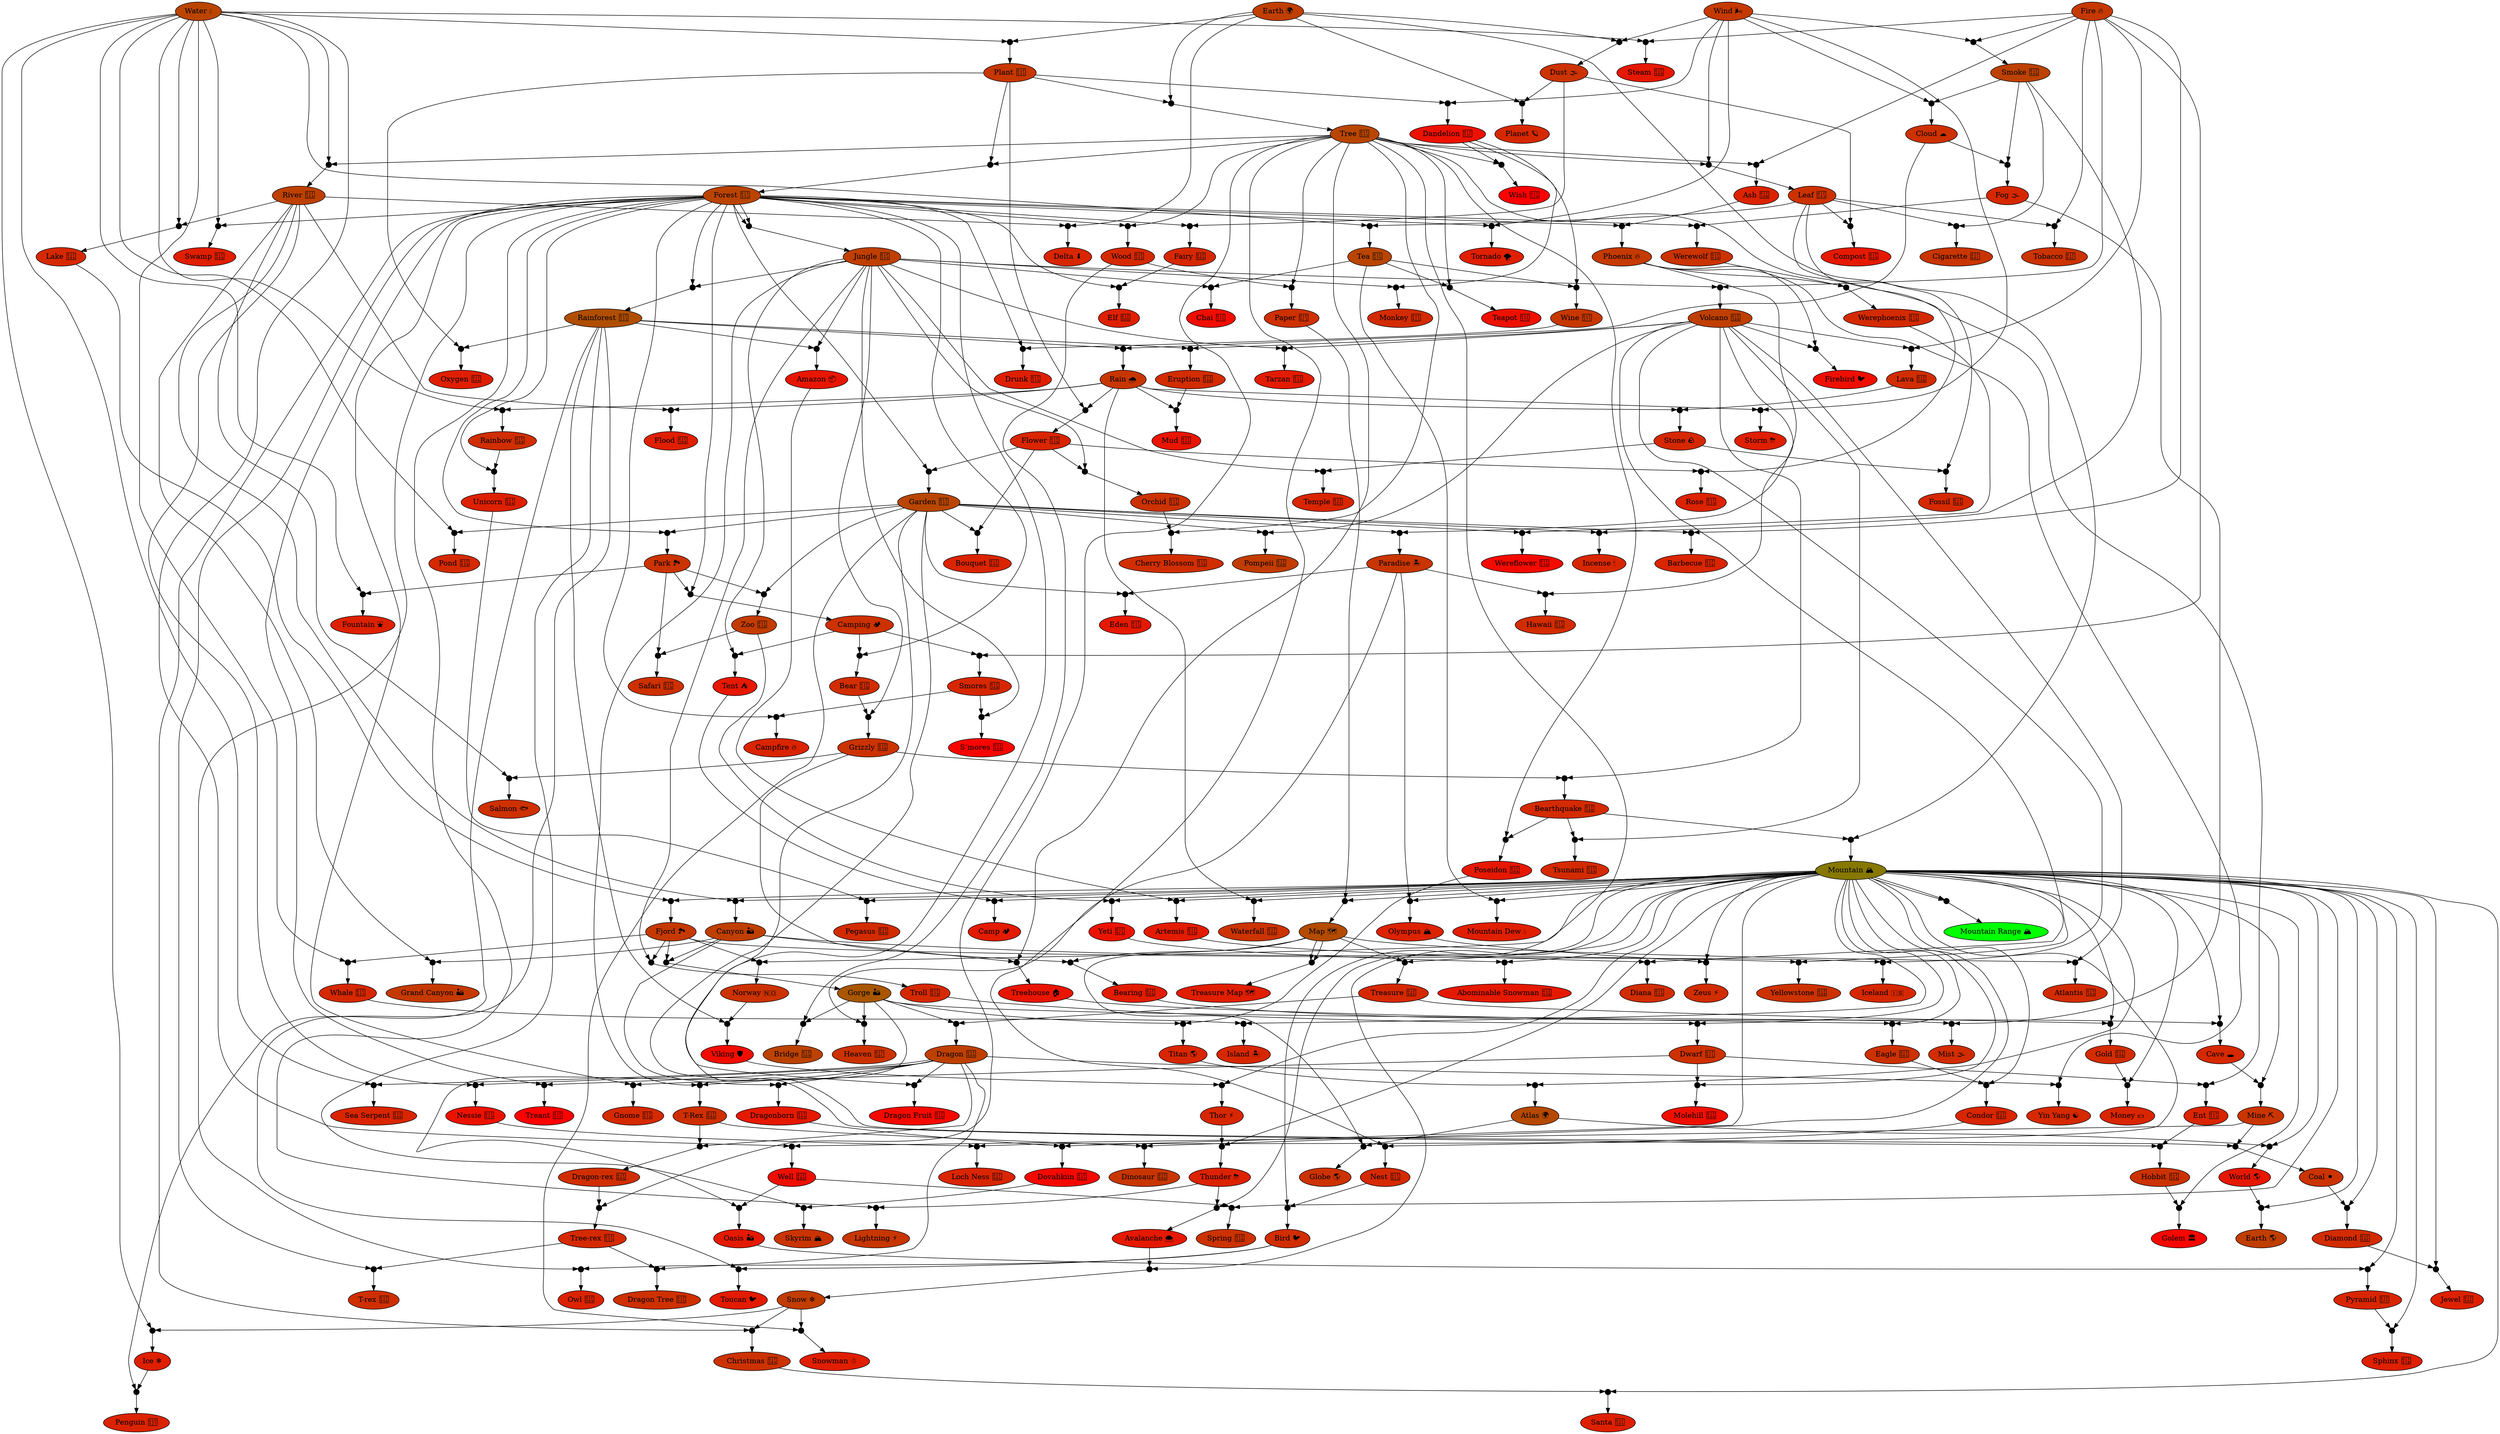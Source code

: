 digraph G {
	node [shape=ellipse style=filled]
	{
		rank=same
		1 [label="Water 💧" fillcolor="#ba4400"]
		4 [label="Earth 🌍" fillcolor="#c03e00"]
		3 [label="Wind 🌬️" fillcolor="#c53900"]
		2 [label="Fire 🔥" fillcolor="#c53900"]
	}
	{
		rank=same
		12 [label="Dust 🌫️" fillcolor="#cb3300"]
		15 [label="Smoke 💨" fillcolor="#bd4100"]
		8 [label="Plant 🌱" fillcolor="#c73700"]
		14 [label="Steam 💨" fillcolor="#e61800"]
	}
	{
		rank=same
		9 [label="Tree 🌳" fillcolor="#b84600"]
		144 [label="Cloud ☁️" fillcolor="#cd3100"]
		253 [label="Dandelion 🌼" fillcolor="#ed1100"]
		122 [label="Planet 🪐" fillcolor="#d62800"]
	}
	{
		rank=same
		10 [label="Forest 🌲" fillcolor="#bb4300"]
		33 [label="River 🌊" fillcolor="#be4000"]
		285 [label="Leaf 🍃" fillcolor="#cc3200"]
		17 [label="Ash 🌋" fillcolor="#db2300"]
		256 [label="Wish 🌠" fillcolor="#ff0000"]
		106 [label="Fog 🌫️" fillcolor="#d62800"]
	}
	{
		rank=same
		37 [label="Swamp 🐊" fillcolor="#e01e00"]
		27 [label="Wood 🌲" fillcolor="#d52900"]
		262 [label="Fairy 🧚" fillcolor="#d62800"]
		75 [label="Tornado 🌪️" fillcolor="#df1f00"]
		34 [label="Jungle 🌴" fillcolor="#bf3f00"]
		16 [label="Lake 🌊" fillcolor="#d62800"]
		104 [label="Phoenix 🔥" fillcolor="#c43a00"]
		234 [label="Tea 🍵" fillcolor="#b94500"]
		394 [label="Tobacco 🚬" fillcolor="#cb3300"]
		142 [label="Cigarette 🚬" fillcolor="#c93500"]
		366 [label="Compost 💩" fillcolor="#e51900"]
		264 [label="Werewolf 🐺" fillcolor="#cb3300"]
		1592 [label="Delta ⬇️" fillcolor="#d82600"]
	}
	{
		rank=same
		35 [label="Rainforest 🌳" fillcolor="#b04e00"]
		6 [label="Volcano 🌋" fillcolor="#bf3f00"]
		728 [label="Chai 🍵" fillcolor="#f10d00"]
		241 [label="Teapot 🍵" fillcolor="#ed1100"]
		28 [label="Paper 📃" fillcolor="#ce3000"]
		196 [label="Wine 🍷" fillcolor="#c73700"]
		191 [label="Monkey 🐒" fillcolor="#d32b00"]
		1386 [label="Elf 🧝" fillcolor="#de2000"]
		1563 [label="Werephoenix 🐤" fillcolor="#d42a00"]
	}
	{
		rank=same
		36 [label="Amazon 📦" fillcolor="#e81600"]
		7 [label="Lava 🌋" fillcolor="#d12d00"]
		101 [label="Eruption 🌋" fillcolor="#d22c00"]
		365 [label="Oxygen 💨" fillcolor="#df1f00"]
		114 [label="Firebird 🐦" fillcolor="#ef0f00"]
		193 [label="Tarzan 🌴" fillcolor="#e31b00"]
		149 [label="Rain 🌧️" fillcolor="#c83600"]
		268 [label="Drunk 🍺" fillcolor="#df1f00"]
	}
	{
		rank=same
		38 [label="Mud 💩" fillcolor="#e91500"]
		228 [label="Flower 🌸" fillcolor="#d92500"]
		148 [label="Rainbow 🌈" fillcolor="#d02e00"]
		11 [label="Stone 🪨" fillcolor="#d62800"]
		155 [label="Storm ⛈️" fillcolor="#df1f00"]
		217 [label="Flood 🌊" fillcolor="#df1f00"]
	}
	{
		rank=same
		252 [label="Unicorn 🦄" fillcolor="#de2000"]
		229 [label="Garden 🌱" fillcolor="#b84600"]
		667 [label="Temple 🏯" fillcolor="#d92500"]
		227 [label="Rose 🌹" fillcolor="#dc2200"]
		45 [label="Fossil 🦴" fillcolor="#d52900"]
		1420 [label="Orchid 🌺" fillcolor="#cc3200"]
	}
	{
		rank=same
		1009 [label="Park 🏞️" fillcolor="#cb3300"]
		724 [label="Pond 🐸" fillcolor="#d52900"]
		1010 [label="Barbecue 🍖" fillcolor="#d92500"]
		749 [label="Paradise 🏝️" fillcolor="#c93500"]
		286 [label="Pompeii 🌋" fillcolor="#c23c00"]
		911 [label="Incense 🕯️" fillcolor="#d72700"]
		1237 [label="Wereflower 🌸" fillcolor="#f40a00"]
		243 [label="Bouquet 💐" fillcolor="#da2400"]
		1213 [label="Cherry Blossom 🌸" fillcolor="#d02e00"]
	}
	{
		rank=same
		1557 [label="Camping 🏕️" fillcolor="#cd3100"]
		1558 [label="Zoo 🐘" fillcolor="#c23c00"]
		1560 [label="Eden 🌳" fillcolor="#e51900"]
		764 [label="Fountain ⛲" fillcolor="#dd2100"]
		596 [label="Hawaii 🌺" fillcolor="#d22c00"]
	}
	{
		rank=same
		1116 [label="Tent ⛺️" fillcolor="#e61800"]
		235 [label="Bear 🐻" fillcolor="#d12d00"]
		1559 [label="Smores 🍫" fillcolor="#d72700"]
		1561 [label="Safari 🐘" fillcolor="#ce3000"]
	}
	{
		rank=same
		1043 [label="S’mores 🍫" fillcolor="#f90500"]
		189 [label="Campfire 🔥" fillcolor="#da2400"]
		274 [label="Grizzly 🐻" fillcolor="#cb3300"]
	}
	{
		rank=same
		1562 [label="Bearthquake 🌋" fillcolor="#d42a00"]
		1520 [label="Salmon 🐟" fillcolor="#ce3000"]
	}
	{
		rank=same
		118 [label="Poseidon 🌊" fillcolor="#e61800"]
		156 [label="Tsunami 🌊" fillcolor="#d42a00"]
		5 [label="Mountain 🏔️" fillcolor="#867800"]
	}
	{
		rank=same
		284 [label="Mountain Range 🏔️" fillcolor="#00ff00"]
		282 [label="Canyon 🏜️" fillcolor="#bf3f00"]
		1243 [label="Mountain Dew 💧" fillcolor="#e01e00"]
		536 [label="Yeti 🧊" fillcolor="#eb1300"]
		636 [label="Fjord 🏞️" fillcolor="#c53900"]
		1564 [label="Artemis 🌙" fillcolor="#e31b00"]
		662 [label="Waterfall 🌊" fillcolor="#cb3300"]
		1577 [label="Camp 🏕️" fillcolor="#e31b00"]
		999 [label="Map 🗺️" fillcolor="#b34b00"]
		276 [label="Pegasus 🦄" fillcolor="#d32b00"]
		612 [label="Olympus 🏔️" fillcolor="#dc2200"]
	}
	{
		rank=same
		1363 [label="Norway 🇳🇴" fillcolor="#cc3200"]
		537 [label="Abominable Snowman 🐻" fillcolor="#e51900"]
		1565 [label="Diana 🌙" fillcolor="#d12d00"]
		133 [label="Whale 🐳" fillcolor="#d62800"]
		1566 [label="Grand Canyon 🏜️" fillcolor="#c53900"]
		1393 [label="Troll 👹" fillcolor="#d52900"]
		1571 [label="Treehouse 🏠" fillcolor="#e91500"]
		1575 [label="Yellowstone 🌋" fillcolor="#cc3200"]
		1576 [label="Gorge 🏜️" fillcolor="#a85600"]
		637 [label="Iceland 🇮🇸" fillcolor="#d62800"]
		180 [label="Treasure 💎" fillcolor="#d62800"]
		1128 [label="Treasure Map 🗺️" fillcolor="#e01e00"]
		117 [label="Atlantis 🌊" fillcolor="#d32b00"]
		1588 [label="Bearing 🧭" fillcolor="#e21c00"]
		673 [label="Zeus ⚡️" fillcolor="#d12d00"]
	}
	{
		rank=same
		116 [label="Island 🏝️" fillcolor="#d72700"]
		1567 [label="Dwarf 👑" fillcolor="#cd3100"]
		1073 [label="Viking 🛡️" fillcolor="#f10d00"]
		1110 [label="Eagle 🦅" fillcolor="#cd3100"]
		634 [label="Gold 💛" fillcolor="#d22c00"]
		40 [label="Dragon 🐉" fillcolor="#be4000"]
		1580 [label="Titan 🌎" fillcolor="#d82600"]
		293 [label="Mist 🌫️" fillcolor="#d12d00"]
		632 [label="Cave 🕳️" fillcolor="#d52900"]
		1591 [label="Heaven 🌌" fillcolor="#cc3200"]
		1593 [label="Bridge 🌉" fillcolor="#bc4200"]
	}
	{
		rank=same
		1568 [label="Molehill 🐀" fillcolor="#ef0f00"]
		1569 [label="Ent 🌳" fillcolor="#d92500"]
		1389 [label="Gnome 👺" fillcolor="#d52900"]
		1074 [label="Thor ⚡️" fillcolor="#d72700"]
		1572 [label="Condor 🦅" fillcolor="#d82600"]
		333 [label="Money 💵" fillcolor="#d92500"]
		1578 [label="Treant 🌲" fillcolor="#fc0200"]
		1579 [label="Dragon Fruit 🍍" fillcolor="#f40a00"]
		1581 [label="Atlas 🌍" fillcolor="#b54900"]
		782 [label="T-Rex 🦖" fillcolor="#cf2f00"]
		1131 [label="Dragonborn 🐉" fillcolor="#e51900"]
		42 [label="Sea Serpent 🐍" fillcolor="#d92500"]
		633 [label="Mine ⛏️" fillcolor="#c93500"]
		389 [label="Nessie 🐙" fillcolor="#ec1200"]
		1550 [label="Yin Yang ☯️" fillcolor="#d52900"]
	}
	{
		rank=same
		147 [label="Thunder ⛈️" fillcolor="#dc2200"]
		1570 [label="Hobbit 🍄" fillcolor="#cc3200"]
		1573 [label="Nest 🐣" fillcolor="#d52900"]
		1582 [label="World 🌎" fillcolor="#e61800"]
		1583 [label="Globe 🌎" fillcolor="#cc3200"]
		44 [label="Dinosaur 🦖" fillcolor="#c83600"]
		1584 [label="Dragon-rex 🐉" fillcolor="#d02e00"]
		1132 [label="Dovahkiin 🐉" fillcolor="#f60800"]
		607 [label="Coal ⚫️" fillcolor="#cb3300"]
		1589 [label="Well 🚰" fillcolor="#ef0f00"]
		422 [label="Loch Ness 🐊" fillcolor="#d92500"]
	}
	{
		rank=same
		360 [label="Avalanche 🌨️" fillcolor="#e51900"]
		145 [label="Lightning ⚡️" fillcolor="#c83600"]
		77 [label="Golem 🏛️" fillcolor="#f80600"]
		202 [label="Bird 🐦" fillcolor="#d12d00"]
		1444 [label="Earth 🌎" fillcolor="#c03e00"]
		1585 [label="Tree-rex 🌲" fillcolor="#d52900"]
		1419 [label="Skyrim 🏔️" fillcolor="#ca3400"]
		591 [label="Diamond 💎" fillcolor="#d32b00"]
		1590 [label="Spring 🌸" fillcolor="#cc3200"]
		138 [label="Oasis 🏜️" fillcolor="#e41a00"]
	}
	{
		rank=same
		541 [label="Snow ❄️" fillcolor="#c13d00"]
		1137 [label="Owl 🦉" fillcolor="#db2300"]
		1574 [label="Toucan 🐦" fillcolor="#e31b00"]
		1586 [label="Dragon Tree 🌵" fillcolor="#ce3000"]
		1587 [label="T-rex 🦖" fillcolor="#cf2f00"]
		606 [label="Jewel 💎" fillcolor="#dd2100"]
		54 [label="Pyramid 🗿" fillcolor="#d82600"]
	}
	{
		rank=same
		1390 [label="Christmas 🎄" fillcolor="#cc3200"]
		292 [label="Ice ❄️" fillcolor="#de2000"]
		542 [label="Snowman ☃️" fillcolor="#e01e00"]
		78 [label="Sphinx 🐫" fillcolor="#de2000"]
	}
	{
		rank=same
		1387 [label="Santa 🎅" fillcolor="#de2000"]
		205 [label="Penguin 🐧" fillcolor="#db2300"]
	}
	intermediate_133_5_116 [shape=point height=.15 width=.15]
	133 -> intermediate_133_5_116
	5 -> intermediate_133_5_116
	intermediate_133_5_116 -> 116
	intermediate_252_5_276 [shape=point height=.15 width=.15]
	252 -> intermediate_252_5_276
	5 -> intermediate_252_5_276
	intermediate_252_5_276 -> 276
	intermediate_40_10_1578 [shape=point height=.15 width=.15]
	40 -> intermediate_40_10_1578
	10 -> intermediate_40_10_1578
	intermediate_40_10_1578 -> 1578
	intermediate_253_34_191 [shape=point height=.15 width=.15]
	253 -> intermediate_253_34_191
	34 -> intermediate_253_34_191
	intermediate_253_34_191 -> 191
	intermediate_180_1576_40 [shape=point height=.15 width=.15]
	180 -> intermediate_180_1576_40
	1576 -> intermediate_180_1576_40
	intermediate_180_1576_40 -> 40
	intermediate_633_1_1589 [shape=point height=.15 width=.15]
	633 -> intermediate_633_1_1589
	1 -> intermediate_633_1_1589
	intermediate_633_1_1589 -> 1589
	intermediate_1573_9_202 [shape=point height=.15 width=.15]
	1573 -> intermediate_1573_9_202
	9 -> intermediate_1573_9_202
	intermediate_1573_9_202 -> 202
	intermediate_229_6_286 [shape=point height=.15 width=.15]
	229 -> intermediate_229_6_286
	6 -> intermediate_229_6_286
	intermediate_229_6_286 -> 286
	intermediate_118_1576_1580 [shape=point height=.15 width=.15]
	118 -> intermediate_118_1576_1580
	1576 -> intermediate_118_1576_1580
	intermediate_118_1576_1580 -> 1580
	intermediate_180_5_634 [shape=point height=.15 width=.15]
	180 -> intermediate_180_5_634
	5 -> intermediate_180_5_634
	intermediate_180_5_634 -> 634
	intermediate_1562_6_156 [shape=point height=.15 width=.15]
	1562 -> intermediate_1562_6_156
	6 -> intermediate_1562_6_156
	intermediate_1562_6_156 -> 156
	intermediate_1074_5_147 [shape=point height=.15 width=.15]
	1074 -> intermediate_1074_5_147
	5 -> intermediate_1074_5_147
	intermediate_1074_5_147 -> 147
	intermediate_1116_5_1577 [shape=point height=.15 width=.15]
	1116 -> intermediate_1116_5_1577
	5 -> intermediate_1116_5_1577
	intermediate_1116_5_1577 -> 1577
	intermediate_1110_5_1572 [shape=point height=.15 width=.15]
	1110 -> intermediate_1110_5_1572
	5 -> intermediate_1110_5_1572
	intermediate_1110_5_1572 -> 1572
	intermediate_274_6_1562 [shape=point height=.15 width=.15]
	274 -> intermediate_274_6_1562
	6 -> intermediate_274_6_1562
	intermediate_274_6_1562 -> 1562
	intermediate_1131_5_1132 [shape=point height=.15 width=.15]
	1131 -> intermediate_1131_5_1132
	5 -> intermediate_1131_5_1132
	intermediate_1131_5_1132 -> 1132
	intermediate_782_40_1584 [shape=point height=.15 width=.15]
	782 -> intermediate_782_40_1584
	40 -> intermediate_782_40_1584
	intermediate_782_40_1584 -> 1584
	intermediate_999_6_117 [shape=point height=.15 width=.15]
	999 -> intermediate_999_6_117
	6 -> intermediate_999_6_117
	intermediate_999_6_117 -> 117
	intermediate_5_5_284 [shape=point height=.15 width=.15]
	5 -> intermediate_5_5_284
	5 -> intermediate_5_5_284
	intermediate_5_5_284 -> 284
	intermediate_149_7_11 [shape=point height=.15 width=.15]
	149 -> intermediate_149_7_11
	7 -> intermediate_149_7_11
	intermediate_149_7_11 -> 11
	intermediate_27_1576_1593 [shape=point height=.15 width=.15]
	27 -> intermediate_27_1576_1593
	1576 -> intermediate_27_1576_1593
	intermediate_27_1576_1593 -> 1593
	intermediate_1582_5_1444 [shape=point height=.15 width=.15]
	1582 -> intermediate_1582_5_1444
	5 -> intermediate_1582_5_1444
	intermediate_1582_5_1444 -> 1444
	intermediate_1363_35_1073 [shape=point height=.15 width=.15]
	1363 -> intermediate_1363_35_1073
	35 -> intermediate_1363_35_1073
	intermediate_1363_35_1073 -> 1073
	intermediate_202_35_1574 [shape=point height=.15 width=.15]
	202 -> intermediate_202_35_1574
	35 -> intermediate_202_35_1574
	intermediate_202_35_1574 -> 1574
	intermediate_5_234_1243 [shape=point height=.15 width=.15]
	5 -> intermediate_5_234_1243
	234 -> intermediate_5_234_1243
	intermediate_5_234_1243 -> 1243
	intermediate_10_262_1386 [shape=point height=.15 width=.15]
	10 -> intermediate_10_262_1386
	262 -> intermediate_10_262_1386
	intermediate_10_262_1386 -> 1386
	intermediate_292_35_205 [shape=point height=.15 width=.15]
	292 -> intermediate_292_35_205
	35 -> intermediate_292_35_205
	intermediate_292_35_205 -> 205
	intermediate_11_285_45 [shape=point height=.15 width=.15]
	11 -> intermediate_11_285_45
	285 -> intermediate_11_285_45
	intermediate_11_285_45 -> 45
	intermediate_28_5_999 [shape=point height=.15 width=.15]
	28 -> intermediate_28_5_999
	5 -> intermediate_28_5_999
	intermediate_28_5_999 -> 999
	intermediate_607_5_591 [shape=point height=.15 width=.15]
	607 -> intermediate_607_5_591
	5 -> intermediate_607_5_591
	intermediate_607_5_591 -> 591
	intermediate_2_1_14 [shape=point height=.15 width=.15]
	2 -> intermediate_2_1_14
	1 -> intermediate_2_1_14
	intermediate_2_1_14 -> 14
	intermediate_1570_5_77 [shape=point height=.15 width=.15]
	1570 -> intermediate_1570_5_77
	5 -> intermediate_1570_5_77
	intermediate_1570_5_77 -> 77
	intermediate_282_9_1571 [shape=point height=.15 width=.15]
	282 -> intermediate_282_9_1571
	9 -> intermediate_282_9_1571
	intermediate_282_9_1571 -> 1571
	intermediate_541_10_1390 [shape=point height=.15 width=.15]
	541 -> intermediate_541_10_1390
	10 -> intermediate_541_10_1390
	intermediate_541_10_1390 -> 1390
	intermediate_636_6_637 [shape=point height=.15 width=.15]
	636 -> intermediate_636_6_637
	6 -> intermediate_636_6_637
	intermediate_636_6_637 -> 637
	intermediate_360_5_541 [shape=point height=.15 width=.15]
	360 -> intermediate_360_5_541
	5 -> intermediate_360_5_541
	intermediate_360_5_541 -> 541
	intermediate_40_1_42 [shape=point height=.15 width=.15]
	40 -> intermediate_40_1_42
	1 -> intermediate_40_1_42
	intermediate_40_1_42 -> 42
	intermediate_1009_1_764 [shape=point height=.15 width=.15]
	1009 -> intermediate_1009_1_764
	1 -> intermediate_1009_1_764
	intermediate_1009_1_764 -> 764
	intermediate_1559_34_1043 [shape=point height=.15 width=.15]
	1559 -> intermediate_1559_34_1043
	34 -> intermediate_1559_34_1043
	intermediate_1559_34_1043 -> 1043
	intermediate_5_33_282 [shape=point height=.15 width=.15]
	5 -> intermediate_5_33_282
	33 -> intermediate_5_33_282
	intermediate_5_33_282 -> 282
	intermediate_636_34_1393 [shape=point height=.15 width=.15]
	636 -> intermediate_636_34_1393
	34 -> intermediate_636_34_1393
	intermediate_636_34_1393 -> 1393
	intermediate_591_5_606 [shape=point height=.15 width=.15]
	591 -> intermediate_591_5_606
	5 -> intermediate_591_5_606
	intermediate_591_5_606 -> 606
	intermediate_33_40_389 [shape=point height=.15 width=.15]
	33 -> intermediate_33_40_389
	40 -> intermediate_33_40_389
	intermediate_33_40_389 -> 389
	intermediate_1393_5_1567 [shape=point height=.15 width=.15]
	1393 -> intermediate_1393_5_1567
	5 -> intermediate_1393_5_1567
	intermediate_1393_5_1567 -> 1567
	intermediate_1564_5_1565 [shape=point height=.15 width=.15]
	1564 -> intermediate_1564_5_1565
	5 -> intermediate_1564_5_1565
	intermediate_1564_5_1565 -> 1565
	intermediate_541_1_292 [shape=point height=.15 width=.15]
	541 -> intermediate_541_1_292
	1 -> intermediate_541_1_292
	intermediate_541_1_292 -> 292
	intermediate_749_5_612 [shape=point height=.15 width=.15]
	749 -> intermediate_749_5_612
	5 -> intermediate_749_5_612
	intermediate_749_5_612 -> 612
	intermediate_4_3_12 [shape=point height=.15 width=.15]
	4 -> intermediate_4_3_12
	3 -> intermediate_4_3_12
	intermediate_4_3_12 -> 12
	intermediate_1588_5_632 [shape=point height=.15 width=.15]
	1588 -> intermediate_1588_5_632
	5 -> intermediate_1588_5_632
	intermediate_1588_5_632 -> 632
	intermediate_536_5_537 [shape=point height=.15 width=.15]
	536 -> intermediate_536_5_537
	5 -> intermediate_536_5_537
	intermediate_536_5_537 -> 537
	intermediate_149_101_38 [shape=point height=.15 width=.15]
	149 -> intermediate_149_101_38
	101 -> intermediate_149_101_38
	intermediate_149_101_38 -> 38
	intermediate_636_5_1363 [shape=point height=.15 width=.15]
	636 -> intermediate_636_5_1363
	5 -> intermediate_636_5_1363
	intermediate_636_5_1363 -> 1363
	intermediate_1585_40_1586 [shape=point height=.15 width=.15]
	1585 -> intermediate_1585_40_1586
	40 -> intermediate_1585_40_1586
	intermediate_1585_40_1586 -> 1586
	intermediate_33_4_1592 [shape=point height=.15 width=.15]
	33 -> intermediate_33_4_1592
	4 -> intermediate_33_4_1592
	intermediate_33_4_1592 -> 1592
	intermediate_144_15_106 [shape=point height=.15 width=.15]
	144 -> intermediate_144_15_106
	15 -> intermediate_144_15_106
	intermediate_144_15_106 -> 106
	intermediate_229_1_724 [shape=point height=.15 width=.15]
	229 -> intermediate_229_1_724
	1 -> intermediate_229_1_724
	intermediate_229_1_724 -> 724
	intermediate_36_5_1564 [shape=point height=.15 width=.15]
	36 -> intermediate_36_5_1564
	5 -> intermediate_36_5_1564
	intermediate_36_5_1564 -> 1564
	intermediate_749_6_596 [shape=point height=.15 width=.15]
	749 -> intermediate_749_6_596
	6 -> intermediate_749_6_596
	intermediate_749_6_596 -> 596
	intermediate_264_104_1563 [shape=point height=.15 width=.15]
	264 -> intermediate_264_104_1563
	104 -> intermediate_264_104_1563
	intermediate_264_104_1563 -> 1563
	intermediate_149_5_662 [shape=point height=.15 width=.15]
	149 -> intermediate_149_5_662
	5 -> intermediate_149_5_662
	intermediate_149_5_662 -> 662
	intermediate_202_10_1137 [shape=point height=.15 width=.15]
	202 -> intermediate_202_10_1137
	10 -> intermediate_202_10_1137
	intermediate_202_10_1137 -> 1137
	intermediate_389_5_422 [shape=point height=.15 width=.15]
	389 -> intermediate_389_5_422
	5 -> intermediate_389_5_422
	intermediate_389_5_422 -> 422
	intermediate_1559_10_189 [shape=point height=.15 width=.15]
	1559 -> intermediate_1559_10_189
	10 -> intermediate_1559_10_189
	intermediate_1559_10_189 -> 189
	intermediate_8_3_253 [shape=point height=.15 width=.15]
	8 -> intermediate_8_3_253
	3 -> intermediate_8_3_253
	intermediate_8_3_253 -> 253
	intermediate_106_10_264 [shape=point height=.15 width=.15]
	106 -> intermediate_106_10_264
	10 -> intermediate_106_10_264
	intermediate_106_10_264 -> 264
	intermediate_8_149_228 [shape=point height=.15 width=.15]
	8 -> intermediate_8_149_228
	149 -> intermediate_8_149_228
	intermediate_8_149_228 -> 228
	intermediate_149_33_217 [shape=point height=.15 width=.15]
	149 -> intermediate_149_33_217
	33 -> intermediate_149_33_217
	intermediate_149_33_217 -> 217
	intermediate_1557_10_235 [shape=point height=.15 width=.15]
	1557 -> intermediate_1557_10_235
	10 -> intermediate_1557_10_235
	intermediate_1557_10_235 -> 235
	intermediate_147_10_145 [shape=point height=.15 width=.15]
	147 -> intermediate_147_10_145
	10 -> intermediate_147_10_145
	intermediate_147_10_145 -> 145
	intermediate_34_40_782 [shape=point height=.15 width=.15]
	34 -> intermediate_34_40_782
	40 -> intermediate_34_40_782
	intermediate_34_40_782 -> 782
	intermediate_149_3_155 [shape=point height=.15 width=.15]
	149 -> intermediate_149_3_155
	3 -> intermediate_149_3_155
	intermediate_149_3_155 -> 155
	intermediate_228_10_229 [shape=point height=.15 width=.15]
	228 -> intermediate_228_10_229
	10 -> intermediate_228_10_229
	intermediate_228_10_229 -> 229
	intermediate_2_3_15 [shape=point height=.15 width=.15]
	2 -> intermediate_2_3_15
	3 -> intermediate_2_3_15
	intermediate_2_3_15 -> 15
	intermediate_10_229_1009 [shape=point height=.15 width=.15]
	10 -> intermediate_10_229_1009
	229 -> intermediate_10_229_1009
	intermediate_10_229_1009 -> 1009
	intermediate_9_2_17 [shape=point height=.15 width=.15]
	9 -> intermediate_9_2_17
	2 -> intermediate_9_2_17
	intermediate_9_2_17 -> 17
	intermediate_54_5_78 [shape=point height=.15 width=.15]
	54 -> intermediate_54_5_78
	5 -> intermediate_54_5_78
	intermediate_54_5_78 -> 78
	intermediate_12_4_122 [shape=point height=.15 width=.15]
	12 -> intermediate_12_4_122
	4 -> intermediate_12_4_122
	intermediate_12_4_122 -> 122
	intermediate_285_1_234 [shape=point height=.15 width=.15]
	285 -> intermediate_285_1_234
	1 -> intermediate_285_1_234
	intermediate_285_1_234 -> 234
	intermediate_16_5_636 [shape=point height=.15 width=.15]
	16 -> intermediate_16_5_636
	5 -> intermediate_16_5_636
	intermediate_16_5_636 -> 636
	intermediate_636_1_133 [shape=point height=.15 width=.15]
	636 -> intermediate_636_1_133
	1 -> intermediate_636_1_133
	intermediate_636_1_133 -> 133
	intermediate_10_196_268 [shape=point height=.15 width=.15]
	10 -> intermediate_10_196_268
	196 -> intermediate_10_196_268
	intermediate_10_196_268 -> 268
	intermediate_1132_35_1419 [shape=point height=.15 width=.15]
	1132 -> intermediate_1132_35_1419
	35 -> intermediate_1132_35_1419
	intermediate_1132_35_1419 -> 1419
	intermediate_1580_5_1581 [shape=point height=.15 width=.15]
	1580 -> intermediate_1580_5_1581
	5 -> intermediate_1580_5_1581
	intermediate_1580_5_1581 -> 1581
	intermediate_9_3_285 [shape=point height=.15 width=.15]
	9 -> intermediate_9_3_285
	3 -> intermediate_9_3_285
	intermediate_9_3_285 -> 285
	intermediate_15_229_911 [shape=point height=.15 width=.15]
	15 -> intermediate_15_229_911
	229 -> intermediate_15_229_911
	intermediate_15_229_911 -> 911
	intermediate_149_1_148 [shape=point height=.15 width=.15]
	149 -> intermediate_149_1_148
	1 -> intermediate_149_1_148
	intermediate_149_1_148 -> 148
	intermediate_749_229_1560 [shape=point height=.15 width=.15]
	749 -> intermediate_749_229_1560
	229 -> intermediate_749_229_1560
	intermediate_749_229_1560 -> 1560
	intermediate_999_999_1128 [shape=point height=.15 width=.15]
	999 -> intermediate_999_999_1128
	999 -> intermediate_999_999_1128
	intermediate_999_999_1128 -> 1128
	intermediate_1589_5_1590 [shape=point height=.15 width=.15]
	1589 -> intermediate_1589_5_1590
	5 -> intermediate_1589_5_1590
	intermediate_1589_5_1590 -> 1590
	intermediate_34_2_6 [shape=point height=.15 width=.15]
	34 -> intermediate_34_2_6
	2 -> intermediate_34_2_6
	intermediate_34_2_6 -> 6
	intermediate_234_34_728 [shape=point height=.15 width=.15]
	234 -> intermediate_234_34_728
	34 -> intermediate_234_34_728
	intermediate_234_34_728 -> 728
	intermediate_15_3_144 [shape=point height=.15 width=.15]
	15 -> intermediate_15_3_144
	3 -> intermediate_15_3_144
	intermediate_15_3_144 -> 144
	intermediate_1589_1576_138 [shape=point height=.15 width=.15]
	1589 -> intermediate_1589_1576_138
	1576 -> intermediate_1589_1576_138
	intermediate_1589_1576_138 -> 138
	intermediate_34_10_35 [shape=point height=.15 width=.15]
	34 -> intermediate_34_10_35
	10 -> intermediate_34_10_35
	intermediate_34_10_35 -> 35
	intermediate_2_285_394 [shape=point height=.15 width=.15]
	2 -> intermediate_2_285_394
	285 -> intermediate_2_285_394
	intermediate_2_285_394 -> 394
	intermediate_1567_10_1389 [shape=point height=.15 width=.15]
	1567 -> intermediate_1567_10_1389
	10 -> intermediate_1567_10_1389
	intermediate_1567_10_1389 -> 1389
	intermediate_6_104_114 [shape=point height=.15 width=.15]
	6 -> intermediate_6_104_114
	104 -> intermediate_6_104_114
	intermediate_6_104_114 -> 114
	intermediate_33_282_1566 [shape=point height=.15 width=.15]
	33 -> intermediate_33_282_1566
	282 -> intermediate_33_282_1566
	intermediate_33_282_1566 -> 1566
	intermediate_10_1_37 [shape=point height=.15 width=.15]
	10 -> intermediate_10_1_37
	1 -> intermediate_10_1_37
	intermediate_10_1_37 -> 37
	intermediate_253_234_196 [shape=point height=.15 width=.15]
	253 -> intermediate_253_234_196
	234 -> intermediate_253_234_196
	intermediate_253_234_196 -> 196
	intermediate_6_35_101 [shape=point height=.15 width=.15]
	6 -> intermediate_6_35_101
	35 -> intermediate_6_35_101
	intermediate_6_35_101 -> 101
	intermediate_1009_1558_1561 [shape=point height=.15 width=.15]
	1009 -> intermediate_1009_1558_1561
	1558 -> intermediate_1009_1558_1561
	intermediate_1009_1558_1561 -> 1561
	intermediate_633_10_607 [shape=point height=.15 width=.15]
	633 -> intermediate_633_10_607
	10 -> intermediate_633_10_607
	intermediate_633_10_607 -> 607
	intermediate_1563_229_1237 [shape=point height=.15 width=.15]
	1563 -> intermediate_1563_229_1237
	229 -> intermediate_1563_229_1237
	intermediate_1563_229_1237 -> 1237
	intermediate_10_17_104 [shape=point height=.15 width=.15]
	10 -> intermediate_10_17_104
	17 -> intermediate_10_17_104
	intermediate_10_17_104 -> 104
	intermediate_138_5_54 [shape=point height=.15 width=.15]
	138 -> intermediate_138_5_54
	5 -> intermediate_138_5_54
	intermediate_138_5_54 -> 54
	intermediate_10_12_262 [shape=point height=.15 width=.15]
	10 -> intermediate_10_12_262
	12 -> intermediate_10_12_262
	intermediate_10_12_262 -> 262
	intermediate_9_234_241 [shape=point height=.15 width=.15]
	9 -> intermediate_9_234_241
	234 -> intermediate_9_234_241
	intermediate_9_234_241 -> 241
	intermediate_1_4_8 [shape=point height=.15 width=.15]
	1 -> intermediate_1_4_8
	4 -> intermediate_1_4_8
	intermediate_1_4_8 -> 8
	intermediate_282_6_1575 [shape=point height=.15 width=.15]
	282 -> intermediate_282_6_1575
	6 -> intermediate_282_6_1575
	intermediate_282_6_1575 -> 1575
	intermediate_35_8_365 [shape=point height=.15 width=.15]
	35 -> intermediate_35_8_365
	8 -> intermediate_35_8_365
	intermediate_35_8_365 -> 365
	intermediate_229_2_1010 [shape=point height=.15 width=.15]
	229 -> intermediate_229_2_1010
	2 -> intermediate_229_2_1010
	intermediate_229_2_1010 -> 1010
	intermediate_749_1576_1591 [shape=point height=.15 width=.15]
	749 -> intermediate_749_1576_1591
	1576 -> intermediate_749_1576_1591
	intermediate_749_1576_1591 -> 1591
	intermediate_1390_5_1387 [shape=point height=.15 width=.15]
	1390 -> intermediate_1390_5_1387
	5 -> intermediate_1390_5_1387
	intermediate_1390_5_1387 -> 1387
	intermediate_282_40_1131 [shape=point height=.15 width=.15]
	282 -> intermediate_282_40_1131
	40 -> intermediate_282_40_1131
	intermediate_282_40_1131 -> 1131
	intermediate_541_229_542 [shape=point height=.15 width=.15]
	541 -> intermediate_541_229_542
	229 -> intermediate_541_229_542
	intermediate_541_229_542 -> 542
	intermediate_612_5_673 [shape=point height=.15 width=.15]
	612 -> intermediate_612_5_673
	5 -> intermediate_612_5_673
	intermediate_612_5_673 -> 673
	intermediate_33_1_16 [shape=point height=.15 width=.15]
	33 -> intermediate_33_1_16
	1 -> intermediate_33_1_16
	intermediate_33_1_16 -> 16
	intermediate_1009_229_1558 [shape=point height=.15 width=.15]
	1009 -> intermediate_1009_229_1558
	229 -> intermediate_1009_229_1558
	intermediate_1009_229_1558 -> 1558
	intermediate_106_1576_293 [shape=point height=.15 width=.15]
	106 -> intermediate_106_1576_293
	1576 -> intermediate_106_1576_293
	intermediate_106_1576_293 -> 293
	intermediate_9_1_33 [shape=point height=.15 width=.15]
	9 -> intermediate_9_1_33
	1 -> intermediate_9_1_33
	intermediate_9_1_33 -> 33
	intermediate_10_148_252 [shape=point height=.15 width=.15]
	10 -> intermediate_10_148_252
	148 -> intermediate_10_148_252
	intermediate_10_148_252 -> 252
	intermediate_144_35_149 [shape=point height=.15 width=.15]
	144 -> intermediate_144_35_149
	35 -> intermediate_144_35_149
	intermediate_144_35_149 -> 149
	intermediate_235_34_274 [shape=point height=.15 width=.15]
	235 -> intermediate_235_34_274
	34 -> intermediate_235_34_274
	intermediate_235_34_274 -> 274
	intermediate_1571_5_1110 [shape=point height=.15 width=.15]
	1571 -> intermediate_1571_5_1110
	5 -> intermediate_1571_5_1110
	intermediate_1571_5_1110 -> 1110
	intermediate_782_5_44 [shape=point height=.15 width=.15]
	782 -> intermediate_782_5_44
	5 -> intermediate_782_5_44
	intermediate_782_5_44 -> 44
	intermediate_1562_4_5 [shape=point height=.15 width=.15]
	1562 -> intermediate_1562_4_5
	4 -> intermediate_1562_4_5
	intermediate_1562_4_5 -> 5
	intermediate_34_6_193 [shape=point height=.15 width=.15]
	34 -> intermediate_34_6_193
	6 -> intermediate_34_6_193
	intermediate_34_6_193 -> 193
	intermediate_1073_5_1074 [shape=point height=.15 width=.15]
	1073 -> intermediate_1073_5_1074
	5 -> intermediate_1073_5_1074
	intermediate_1073_5_1074 -> 1074
	intermediate_1567_9_1569 [shape=point height=.15 width=.15]
	1567 -> intermediate_1567_9_1569
	9 -> intermediate_1567_9_1569
	intermediate_1567_9_1569 -> 1569
	intermediate_11_34_667 [shape=point height=.15 width=.15]
	11 -> intermediate_11_34_667
	34 -> intermediate_11_34_667
	intermediate_11_34_667 -> 667
	intermediate_1567_5_1568 [shape=point height=.15 width=.15]
	1567 -> intermediate_1567_5_1568
	5 -> intermediate_1567_5_1568
	intermediate_1567_5_1568 -> 1568
	intermediate_104_40_1550 [shape=point height=.15 width=.15]
	104 -> intermediate_104_40_1550
	40 -> intermediate_104_40_1550
	intermediate_104_40_1550 -> 1550
	intermediate_2_6_7 [shape=point height=.15 width=.15]
	2 -> intermediate_2_6_7
	6 -> intermediate_2_6_7
	intermediate_2_6_7 -> 7
	intermediate_636_282_1576 [shape=point height=.15 width=.15]
	636 -> intermediate_636_282_1576
	282 -> intermediate_636_282_1576
	intermediate_636_282_1576 -> 1576
	intermediate_274_999_1588 [shape=point height=.15 width=.15]
	274 -> intermediate_274_999_1588
	999 -> intermediate_274_999_1588
	intermediate_274_999_1588 -> 1588
	intermediate_1585_10_1587 [shape=point height=.15 width=.15]
	1585 -> intermediate_1585_10_1587
	10 -> intermediate_1585_10_1587
	intermediate_1585_10_1587 -> 1587
	intermediate_1581_5_1582 [shape=point height=.15 width=.15]
	1581 -> intermediate_1581_5_1582
	5 -> intermediate_1581_5_1582
	intermediate_1581_5_1582 -> 1582
	intermediate_1584_9_1585 [shape=point height=.15 width=.15]
	1584 -> intermediate_1584_9_1585
	9 -> intermediate_1584_9_1585
	intermediate_1584_9_1585 -> 1585
	intermediate_1569_229_1570 [shape=point height=.15 width=.15]
	1569 -> intermediate_1569_229_1570
	229 -> intermediate_1569_229_1570
	intermediate_1569_229_1570 -> 1570
	intermediate_228_34_1420 [shape=point height=.15 width=.15]
	228 -> intermediate_228_34_1420
	34 -> intermediate_228_34_1420
	intermediate_228_34_1420 -> 1420
	intermediate_40_229_1579 [shape=point height=.15 width=.15]
	40 -> intermediate_40_229_1579
	229 -> intermediate_40_229_1579
	intermediate_40_229_1579 -> 1579
	intermediate_1562_9_118 [shape=point height=.15 width=.15]
	1562 -> intermediate_1562_9_118
	9 -> intermediate_1562_9_118
	intermediate_1562_9_118 -> 118
	intermediate_634_5_333 [shape=point height=.15 width=.15]
	634 -> intermediate_634_5_333
	5 -> intermediate_634_5_333
	intermediate_634_5_333 -> 333
	intermediate_5_1558_536 [shape=point height=.15 width=.15]
	5 -> intermediate_5_1558_536
	1558 -> intermediate_5_1558_536
	intermediate_5_1558_536 -> 536
	intermediate_228_285_227 [shape=point height=.15 width=.15]
	228 -> intermediate_228_285_227
	285 -> intermediate_228_285_227
	intermediate_228_285_227 -> 227
	intermediate_10_10_34 [shape=point height=.15 width=.15]
	10 -> intermediate_10_10_34
	10 -> intermediate_10_10_34
	intermediate_10_10_34 -> 34
	intermediate_1572_9_1573 [shape=point height=.15 width=.15]
	1572 -> intermediate_1572_9_1573
	9 -> intermediate_1572_9_1573
	intermediate_1572_9_1573 -> 1573
	intermediate_285_15_142 [shape=point height=.15 width=.15]
	285 -> intermediate_285_15_142
	15 -> intermediate_285_15_142
	intermediate_285_15_142 -> 142
	intermediate_1557_2_1559 [shape=point height=.15 width=.15]
	1557 -> intermediate_1557_2_1559
	2 -> intermediate_1557_2_1559
	intermediate_1557_2_1559 -> 1559
	intermediate_229_104_749 [shape=point height=.15 width=.15]
	229 -> intermediate_229_104_749
	104 -> intermediate_229_104_749
	intermediate_229_104_749 -> 749
	intermediate_1009_10_1557 [shape=point height=.15 width=.15]
	1009 -> intermediate_1009_10_1557
	10 -> intermediate_1009_10_1557
	intermediate_1009_10_1557 -> 1557
	intermediate_10_3_75 [shape=point height=.15 width=.15]
	10 -> intermediate_10_3_75
	3 -> intermediate_10_3_75
	intermediate_10_3_75 -> 75
	intermediate_1557_34_1116 [shape=point height=.15 width=.15]
	1557 -> intermediate_1557_34_1116
	34 -> intermediate_1557_34_1116
	intermediate_1557_34_1116 -> 1116
	intermediate_632_5_633 [shape=point height=.15 width=.15]
	632 -> intermediate_632_5_633
	5 -> intermediate_632_5_633
	intermediate_632_5_633 -> 633
	intermediate_10_9_27 [shape=point height=.15 width=.15]
	10 -> intermediate_10_9_27
	9 -> intermediate_10_9_27
	intermediate_10_9_27 -> 27
	intermediate_253_9_256 [shape=point height=.15 width=.15]
	253 -> intermediate_253_9_256
	9 -> intermediate_253_9_256
	intermediate_253_9_256 -> 256
	intermediate_274_33_1520 [shape=point height=.15 width=.15]
	274 -> intermediate_274_33_1520
	33 -> intermediate_274_33_1520
	intermediate_274_33_1520 -> 1520
	intermediate_9_8_10 [shape=point height=.15 width=.15]
	9 -> intermediate_9_8_10
	8 -> intermediate_9_8_10
	intermediate_9_8_10 -> 10
	intermediate_999_5_180 [shape=point height=.15 width=.15]
	999 -> intermediate_999_5_180
	5 -> intermediate_999_5_180
	intermediate_999_5_180 -> 180
	intermediate_285_12_366 [shape=point height=.15 width=.15]
	285 -> intermediate_285_12_366
	12 -> intermediate_285_12_366
	intermediate_285_12_366 -> 366
	intermediate_8_4_9 [shape=point height=.15 width=.15]
	8 -> intermediate_8_4_9
	4 -> intermediate_8_4_9
	intermediate_8_4_9 -> 9
	intermediate_1581_999_1583 [shape=point height=.15 width=.15]
	1581 -> intermediate_1581_999_1583
	999 -> intermediate_1581_999_1583
	intermediate_1581_999_1583 -> 1583
	intermediate_228_229_243 [shape=point height=.15 width=.15]
	228 -> intermediate_228_229_243
	229 -> intermediate_228_229_243
	intermediate_228_229_243 -> 243
	intermediate_1420_9_1213 [shape=point height=.15 width=.15]
	1420 -> intermediate_1420_9_1213
	9 -> intermediate_1420_9_1213
	intermediate_1420_9_1213 -> 1213
	intermediate_9_27_28 [shape=point height=.15 width=.15]
	9 -> intermediate_9_27_28
	27 -> intermediate_9_27_28
	intermediate_9_27_28 -> 28
	intermediate_34_35_36 [shape=point height=.15 width=.15]
	34 -> intermediate_34_35_36
	35 -> intermediate_34_35_36
	intermediate_34_35_36 -> 36
	intermediate_147_5_360 [shape=point height=.15 width=.15]
	147 -> intermediate_147_5_360
	5 -> intermediate_147_5_360
	intermediate_147_5_360 -> 360
}
